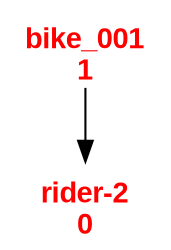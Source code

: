 // Árbol de Búsqueda Binaria
digraph {
	bike_001 [label=bike_001 fontcolor=red fontname="Arial Bold" image="C:\Users\PAULAN~1\AppData\Local\Temp\tmpqk7pgy4n.png" labelloc=b shape=none]
	bike_001 [label="bike_001
1" fontcolor=red fontname="Arial Bold" image="C:\Users\PAULAN~1\AppData\Local\Temp\tmpqk7pgy4n.png" labelloc=b shape=none]
	"rider-2" [label="rider-2" fontcolor=red fontname="Arial Bold" image="C:\Users\PAULAN~1\AppData\Local\Temp\tmpq7mvu8hp.png" labelloc=b shape=none]
	"rider-2" [label="rider-2
0" fontcolor=red fontname="Arial Bold" image="C:\Users\PAULAN~1\AppData\Local\Temp\tmpq7mvu8hp.png" labelloc=b shape=none]
	bike_001 -> "rider-2"
}
